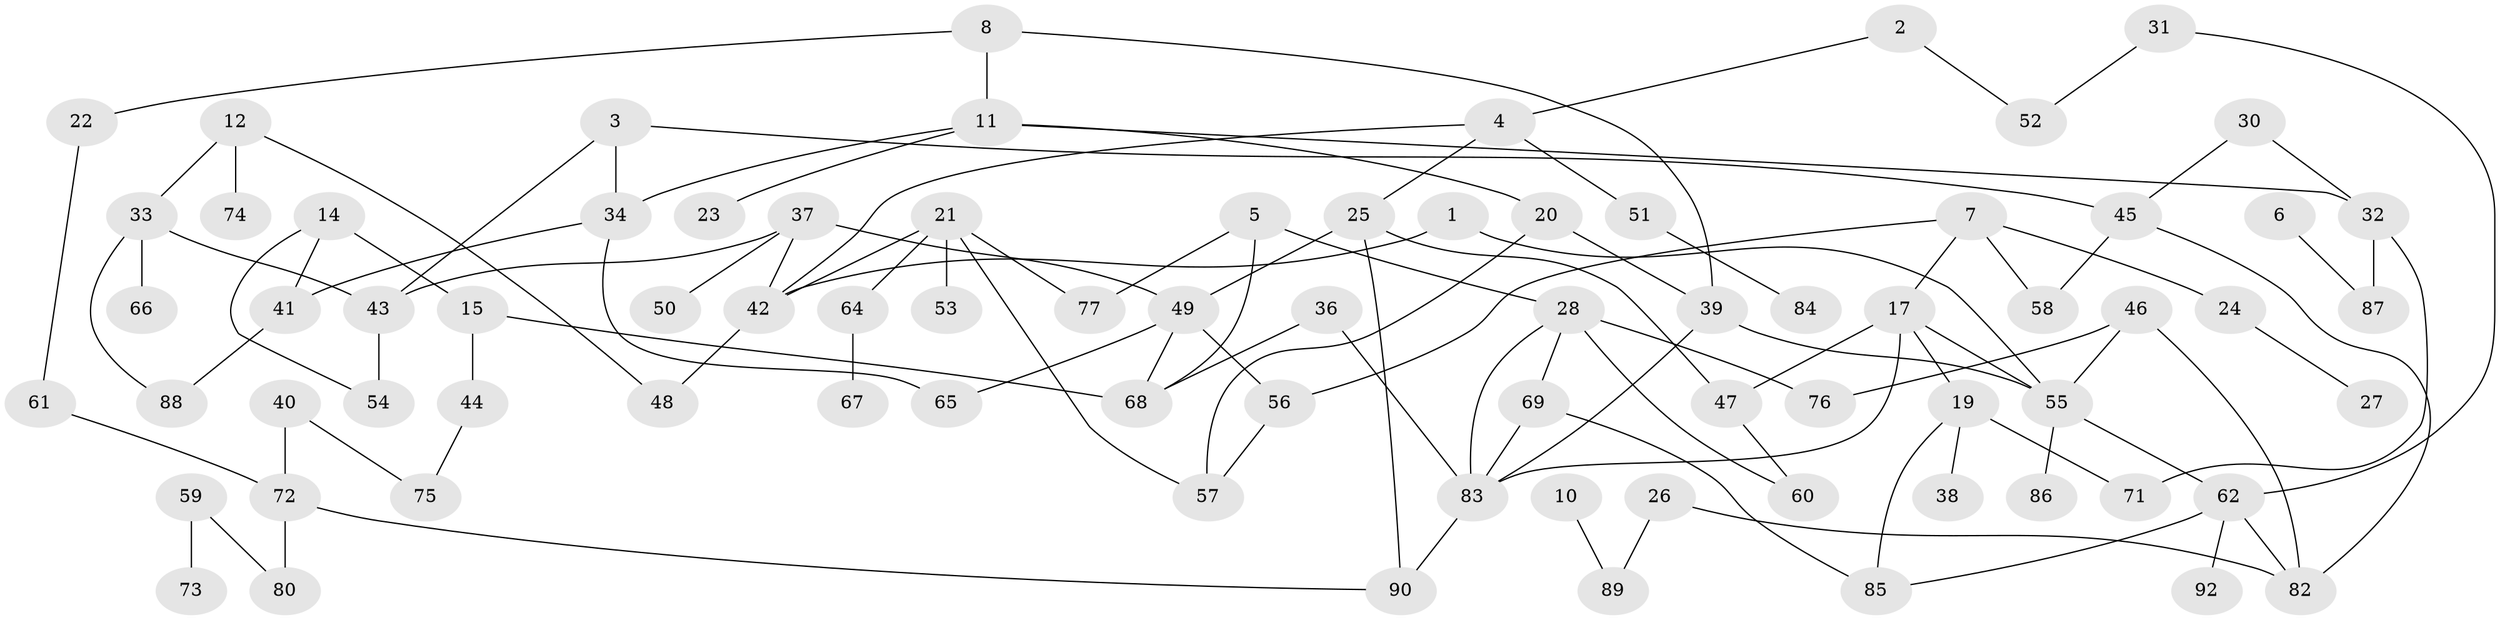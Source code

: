 // original degree distribution, {3: 0.16923076923076924, 2: 0.3, 4: 0.1076923076923077, 6: 0.015384615384615385, 1: 0.25384615384615383, 5: 0.05384615384615385, 0: 0.08461538461538462, 7: 0.015384615384615385}
// Generated by graph-tools (version 1.1) at 2025/35/03/04/25 23:35:52]
// undirected, 80 vertices, 109 edges
graph export_dot {
  node [color=gray90,style=filled];
  1;
  2;
  3;
  4;
  5;
  6;
  7;
  8;
  10;
  11;
  12;
  14;
  15;
  17;
  19;
  20;
  21;
  22;
  23;
  24;
  25;
  26;
  27;
  28;
  30;
  31;
  32;
  33;
  34;
  36;
  37;
  38;
  39;
  40;
  41;
  42;
  43;
  44;
  45;
  46;
  47;
  48;
  49;
  50;
  51;
  52;
  53;
  54;
  55;
  56;
  57;
  58;
  59;
  60;
  61;
  62;
  64;
  65;
  66;
  67;
  68;
  69;
  71;
  72;
  73;
  74;
  75;
  76;
  77;
  80;
  82;
  83;
  84;
  85;
  86;
  87;
  88;
  89;
  90;
  92;
  1 -- 42 [weight=1.0];
  1 -- 55 [weight=1.0];
  2 -- 4 [weight=1.0];
  2 -- 52 [weight=1.0];
  3 -- 34 [weight=1.0];
  3 -- 43 [weight=1.0];
  3 -- 45 [weight=1.0];
  4 -- 25 [weight=1.0];
  4 -- 42 [weight=1.0];
  4 -- 51 [weight=1.0];
  5 -- 28 [weight=1.0];
  5 -- 68 [weight=1.0];
  5 -- 77 [weight=1.0];
  6 -- 87 [weight=1.0];
  7 -- 17 [weight=1.0];
  7 -- 24 [weight=1.0];
  7 -- 56 [weight=1.0];
  7 -- 58 [weight=1.0];
  8 -- 11 [weight=1.0];
  8 -- 22 [weight=1.0];
  8 -- 39 [weight=1.0];
  10 -- 89 [weight=1.0];
  11 -- 20 [weight=1.0];
  11 -- 23 [weight=1.0];
  11 -- 32 [weight=1.0];
  11 -- 34 [weight=1.0];
  12 -- 33 [weight=1.0];
  12 -- 48 [weight=1.0];
  12 -- 74 [weight=1.0];
  14 -- 15 [weight=1.0];
  14 -- 41 [weight=1.0];
  14 -- 54 [weight=1.0];
  15 -- 44 [weight=1.0];
  15 -- 68 [weight=1.0];
  17 -- 19 [weight=1.0];
  17 -- 47 [weight=1.0];
  17 -- 55 [weight=1.0];
  17 -- 83 [weight=1.0];
  19 -- 38 [weight=1.0];
  19 -- 71 [weight=1.0];
  19 -- 85 [weight=1.0];
  20 -- 39 [weight=1.0];
  20 -- 57 [weight=1.0];
  21 -- 42 [weight=1.0];
  21 -- 53 [weight=1.0];
  21 -- 57 [weight=1.0];
  21 -- 64 [weight=1.0];
  21 -- 77 [weight=1.0];
  22 -- 61 [weight=1.0];
  24 -- 27 [weight=1.0];
  25 -- 47 [weight=1.0];
  25 -- 49 [weight=1.0];
  25 -- 90 [weight=1.0];
  26 -- 82 [weight=1.0];
  26 -- 89 [weight=1.0];
  28 -- 60 [weight=1.0];
  28 -- 69 [weight=1.0];
  28 -- 76 [weight=1.0];
  28 -- 83 [weight=1.0];
  30 -- 32 [weight=1.0];
  30 -- 45 [weight=1.0];
  31 -- 52 [weight=1.0];
  31 -- 62 [weight=1.0];
  32 -- 71 [weight=1.0];
  32 -- 87 [weight=1.0];
  33 -- 43 [weight=1.0];
  33 -- 66 [weight=1.0];
  33 -- 88 [weight=1.0];
  34 -- 41 [weight=1.0];
  34 -- 65 [weight=1.0];
  36 -- 68 [weight=1.0];
  36 -- 83 [weight=1.0];
  37 -- 42 [weight=1.0];
  37 -- 43 [weight=1.0];
  37 -- 49 [weight=1.0];
  37 -- 50 [weight=1.0];
  39 -- 55 [weight=1.0];
  39 -- 83 [weight=1.0];
  40 -- 72 [weight=1.0];
  40 -- 75 [weight=1.0];
  41 -- 88 [weight=1.0];
  42 -- 48 [weight=1.0];
  43 -- 54 [weight=1.0];
  44 -- 75 [weight=1.0];
  45 -- 58 [weight=1.0];
  45 -- 82 [weight=1.0];
  46 -- 55 [weight=1.0];
  46 -- 76 [weight=1.0];
  46 -- 82 [weight=1.0];
  47 -- 60 [weight=1.0];
  49 -- 56 [weight=1.0];
  49 -- 65 [weight=1.0];
  49 -- 68 [weight=1.0];
  51 -- 84 [weight=1.0];
  55 -- 62 [weight=1.0];
  55 -- 86 [weight=1.0];
  56 -- 57 [weight=1.0];
  59 -- 73 [weight=1.0];
  59 -- 80 [weight=1.0];
  61 -- 72 [weight=1.0];
  62 -- 82 [weight=1.0];
  62 -- 85 [weight=1.0];
  62 -- 92 [weight=1.0];
  64 -- 67 [weight=1.0];
  69 -- 83 [weight=1.0];
  69 -- 85 [weight=1.0];
  72 -- 80 [weight=1.0];
  72 -- 90 [weight=1.0];
  83 -- 90 [weight=1.0];
}
